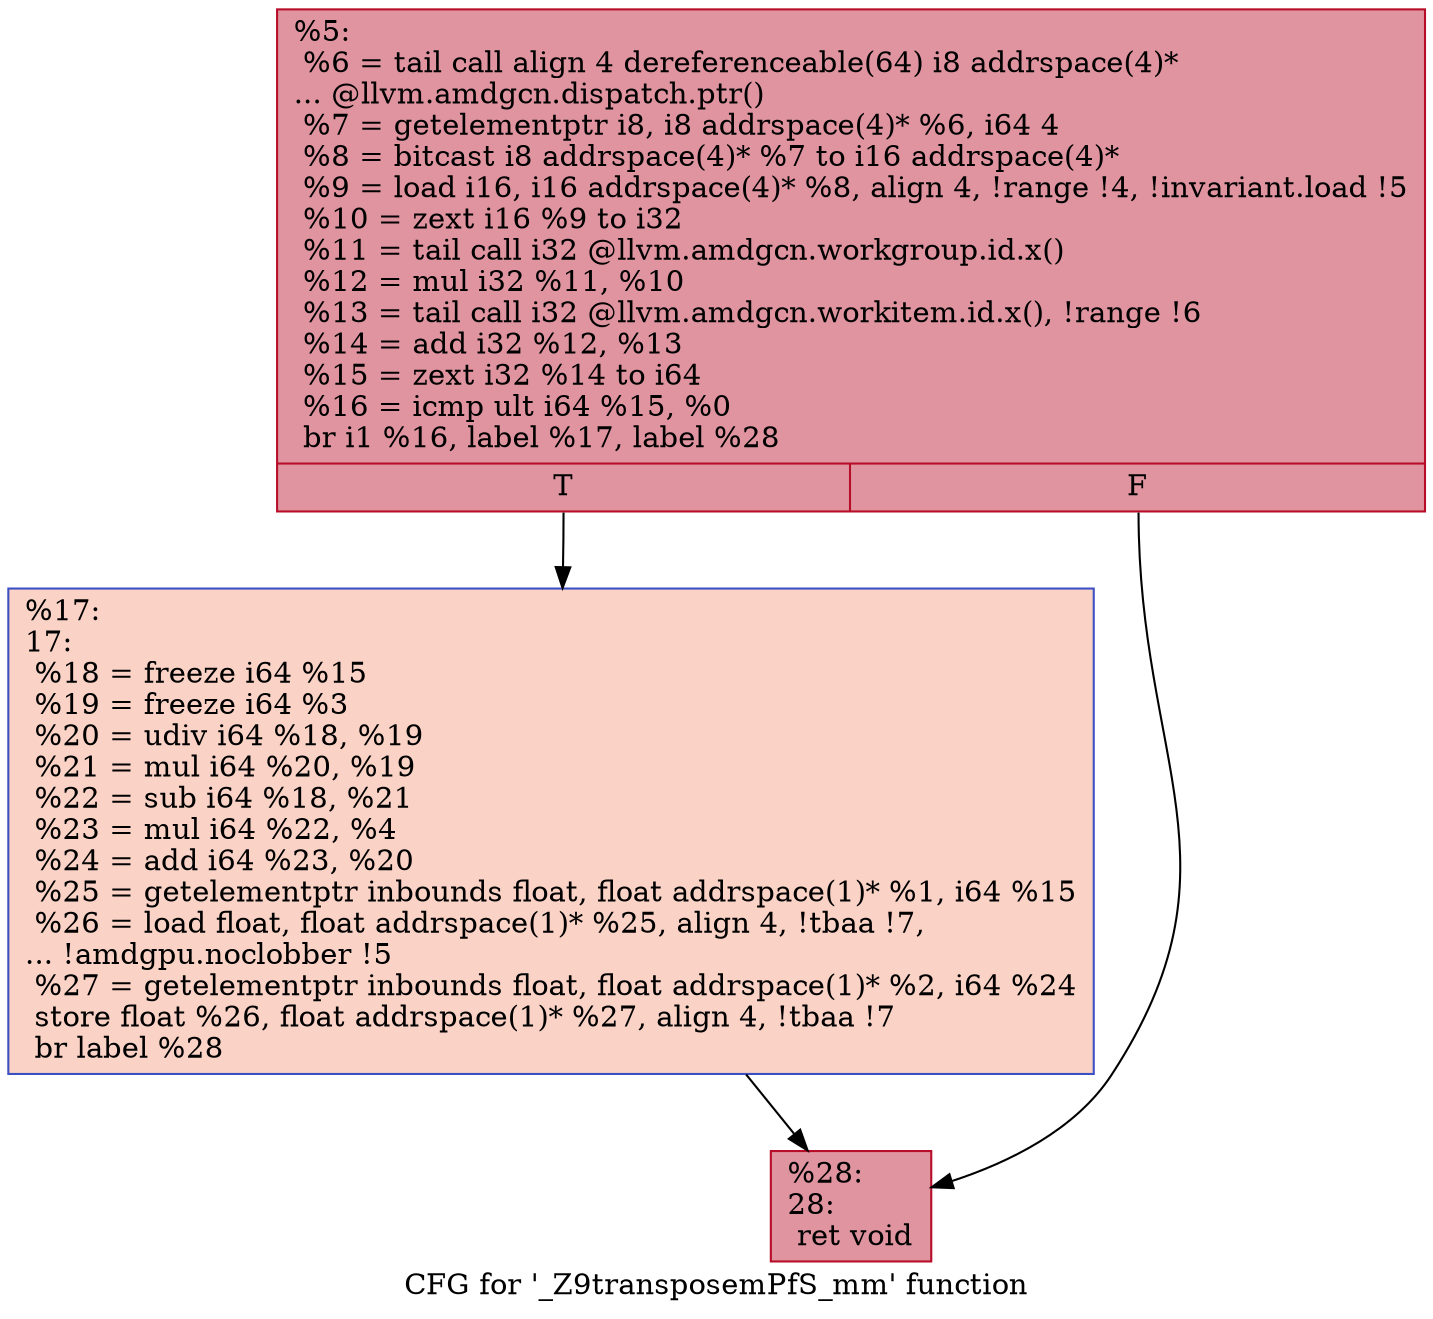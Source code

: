 digraph "CFG for '_Z9transposemPfS_mm' function" {
	label="CFG for '_Z9transposemPfS_mm' function";

	Node0x5439130 [shape=record,color="#b70d28ff", style=filled, fillcolor="#b70d2870",label="{%5:\l  %6 = tail call align 4 dereferenceable(64) i8 addrspace(4)*\l... @llvm.amdgcn.dispatch.ptr()\l  %7 = getelementptr i8, i8 addrspace(4)* %6, i64 4\l  %8 = bitcast i8 addrspace(4)* %7 to i16 addrspace(4)*\l  %9 = load i16, i16 addrspace(4)* %8, align 4, !range !4, !invariant.load !5\l  %10 = zext i16 %9 to i32\l  %11 = tail call i32 @llvm.amdgcn.workgroup.id.x()\l  %12 = mul i32 %11, %10\l  %13 = tail call i32 @llvm.amdgcn.workitem.id.x(), !range !6\l  %14 = add i32 %12, %13\l  %15 = zext i32 %14 to i64\l  %16 = icmp ult i64 %15, %0\l  br i1 %16, label %17, label %28\l|{<s0>T|<s1>F}}"];
	Node0x5439130:s0 -> Node0x5439a80;
	Node0x5439130:s1 -> Node0x543b170;
	Node0x5439a80 [shape=record,color="#3d50c3ff", style=filled, fillcolor="#f59c7d70",label="{%17:\l17:                                               \l  %18 = freeze i64 %15\l  %19 = freeze i64 %3\l  %20 = udiv i64 %18, %19\l  %21 = mul i64 %20, %19\l  %22 = sub i64 %18, %21\l  %23 = mul i64 %22, %4\l  %24 = add i64 %23, %20\l  %25 = getelementptr inbounds float, float addrspace(1)* %1, i64 %15\l  %26 = load float, float addrspace(1)* %25, align 4, !tbaa !7,\l... !amdgpu.noclobber !5\l  %27 = getelementptr inbounds float, float addrspace(1)* %2, i64 %24\l  store float %26, float addrspace(1)* %27, align 4, !tbaa !7\l  br label %28\l}"];
	Node0x5439a80 -> Node0x543b170;
	Node0x543b170 [shape=record,color="#b70d28ff", style=filled, fillcolor="#b70d2870",label="{%28:\l28:                                               \l  ret void\l}"];
}
